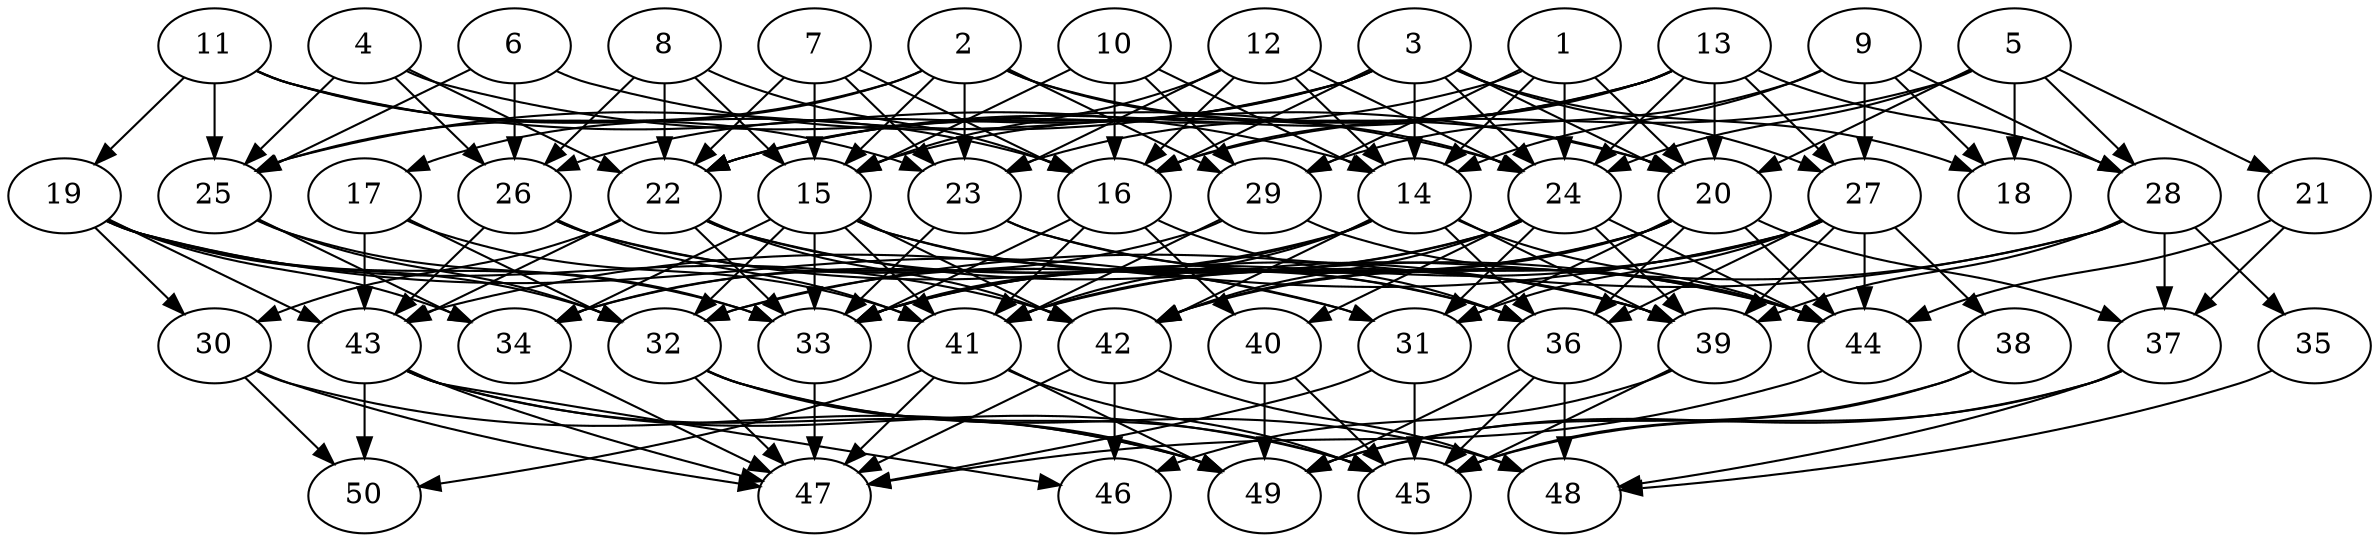 // DAG automatically generated by daggen at Thu Oct  3 14:07:57 2019
// ./daggen --dot -n 50 --ccr 0.3 --fat 0.7 --regular 0.9 --density 0.6 --mindata 5242880 --maxdata 52428800 
digraph G {
  1 [size="81486507", alpha="0.10", expect_size="24445952"] 
  1 -> 14 [size ="24445952"]
  1 -> 20 [size ="24445952"]
  1 -> 22 [size ="24445952"]
  1 -> 24 [size ="24445952"]
  1 -> 29 [size ="24445952"]
  2 [size="136587947", alpha="0.19", expect_size="40976384"] 
  2 -> 15 [size ="40976384"]
  2 -> 17 [size ="40976384"]
  2 -> 20 [size ="40976384"]
  2 -> 23 [size ="40976384"]
  2 -> 24 [size ="40976384"]
  2 -> 25 [size ="40976384"]
  2 -> 29 [size ="40976384"]
  3 [size="168601600", alpha="0.12", expect_size="50580480"] 
  3 -> 14 [size ="50580480"]
  3 -> 16 [size ="50580480"]
  3 -> 18 [size ="50580480"]
  3 -> 20 [size ="50580480"]
  3 -> 22 [size ="50580480"]
  3 -> 24 [size ="50580480"]
  3 -> 25 [size ="50580480"]
  3 -> 26 [size ="50580480"]
  3 -> 27 [size ="50580480"]
  4 [size="28258987", alpha="0.09", expect_size="8477696"] 
  4 -> 22 [size ="8477696"]
  4 -> 24 [size ="8477696"]
  4 -> 25 [size ="8477696"]
  4 -> 26 [size ="8477696"]
  5 [size="38922240", alpha="0.07", expect_size="11676672"] 
  5 -> 16 [size ="11676672"]
  5 -> 18 [size ="11676672"]
  5 -> 20 [size ="11676672"]
  5 -> 21 [size ="11676672"]
  5 -> 24 [size ="11676672"]
  5 -> 28 [size ="11676672"]
  6 [size="143875413", alpha="0.01", expect_size="43162624"] 
  6 -> 20 [size ="43162624"]
  6 -> 25 [size ="43162624"]
  6 -> 26 [size ="43162624"]
  7 [size="24627200", alpha="0.08", expect_size="7388160"] 
  7 -> 15 [size ="7388160"]
  7 -> 16 [size ="7388160"]
  7 -> 22 [size ="7388160"]
  7 -> 23 [size ="7388160"]
  8 [size="82503680", alpha="0.17", expect_size="24751104"] 
  8 -> 15 [size ="24751104"]
  8 -> 16 [size ="24751104"]
  8 -> 22 [size ="24751104"]
  8 -> 26 [size ="24751104"]
  9 [size="44151467", alpha="0.14", expect_size="13245440"] 
  9 -> 14 [size ="13245440"]
  9 -> 18 [size ="13245440"]
  9 -> 27 [size ="13245440"]
  9 -> 28 [size ="13245440"]
  9 -> 29 [size ="13245440"]
  10 [size="51773440", alpha="0.07", expect_size="15532032"] 
  10 -> 14 [size ="15532032"]
  10 -> 15 [size ="15532032"]
  10 -> 16 [size ="15532032"]
  10 -> 29 [size ="15532032"]
  11 [size="147698347", alpha="0.08", expect_size="44309504"] 
  11 -> 14 [size ="44309504"]
  11 -> 16 [size ="44309504"]
  11 -> 19 [size ="44309504"]
  11 -> 23 [size ="44309504"]
  11 -> 25 [size ="44309504"]
  12 [size="66116267", alpha="0.15", expect_size="19834880"] 
  12 -> 14 [size ="19834880"]
  12 -> 15 [size ="19834880"]
  12 -> 16 [size ="19834880"]
  12 -> 23 [size ="19834880"]
  12 -> 24 [size ="19834880"]
  13 [size="58108587", alpha="0.14", expect_size="17432576"] 
  13 -> 15 [size ="17432576"]
  13 -> 16 [size ="17432576"]
  13 -> 20 [size ="17432576"]
  13 -> 22 [size ="17432576"]
  13 -> 23 [size ="17432576"]
  13 -> 24 [size ="17432576"]
  13 -> 27 [size ="17432576"]
  13 -> 28 [size ="17432576"]
  14 [size="154644480", alpha="0.07", expect_size="46393344"] 
  14 -> 33 [size ="46393344"]
  14 -> 34 [size ="46393344"]
  14 -> 36 [size ="46393344"]
  14 -> 39 [size ="46393344"]
  14 -> 41 [size ="46393344"]
  14 -> 42 [size ="46393344"]
  14 -> 44 [size ="46393344"]
  15 [size="66310827", alpha="0.10", expect_size="19893248"] 
  15 -> 32 [size ="19893248"]
  15 -> 33 [size ="19893248"]
  15 -> 34 [size ="19893248"]
  15 -> 36 [size ="19893248"]
  15 -> 39 [size ="19893248"]
  15 -> 41 [size ="19893248"]
  15 -> 42 [size ="19893248"]
  16 [size="118995627", alpha="0.14", expect_size="35698688"] 
  16 -> 33 [size ="35698688"]
  16 -> 36 [size ="35698688"]
  16 -> 40 [size ="35698688"]
  16 -> 41 [size ="35698688"]
  17 [size="126416213", alpha="0.08", expect_size="37924864"] 
  17 -> 32 [size ="37924864"]
  17 -> 41 [size ="37924864"]
  17 -> 43 [size ="37924864"]
  18 [size="33996800", alpha="0.01", expect_size="10199040"] 
  19 [size="168202240", alpha="0.08", expect_size="50460672"] 
  19 -> 30 [size ="50460672"]
  19 -> 31 [size ="50460672"]
  19 -> 32 [size ="50460672"]
  19 -> 33 [size ="50460672"]
  19 -> 34 [size ="50460672"]
  19 -> 42 [size ="50460672"]
  19 -> 43 [size ="50460672"]
  20 [size="118910293", alpha="0.13", expect_size="35673088"] 
  20 -> 31 [size ="35673088"]
  20 -> 33 [size ="35673088"]
  20 -> 36 [size ="35673088"]
  20 -> 37 [size ="35673088"]
  20 -> 41 [size ="35673088"]
  20 -> 42 [size ="35673088"]
  20 -> 44 [size ="35673088"]
  21 [size="20097707", alpha="0.06", expect_size="6029312"] 
  21 -> 37 [size ="6029312"]
  21 -> 44 [size ="6029312"]
  22 [size="79540907", alpha="0.14", expect_size="23862272"] 
  22 -> 30 [size ="23862272"]
  22 -> 33 [size ="23862272"]
  22 -> 36 [size ="23862272"]
  22 -> 42 [size ="23862272"]
  22 -> 43 [size ="23862272"]
  22 -> 44 [size ="23862272"]
  23 [size="44086613", alpha="0.01", expect_size="13225984"] 
  23 -> 33 [size ="13225984"]
  23 -> 39 [size ="13225984"]
  23 -> 44 [size ="13225984"]
  24 [size="150633813", alpha="0.09", expect_size="45190144"] 
  24 -> 31 [size ="45190144"]
  24 -> 32 [size ="45190144"]
  24 -> 33 [size ="45190144"]
  24 -> 39 [size ="45190144"]
  24 -> 40 [size ="45190144"]
  24 -> 42 [size ="45190144"]
  24 -> 44 [size ="45190144"]
  25 [size="45134507", alpha="0.01", expect_size="13540352"] 
  25 -> 32 [size ="13540352"]
  25 -> 33 [size ="13540352"]
  25 -> 34 [size ="13540352"]
  26 [size="123958613", alpha="0.08", expect_size="37187584"] 
  26 -> 31 [size ="37187584"]
  26 -> 39 [size ="37187584"]
  26 -> 41 [size ="37187584"]
  26 -> 43 [size ="37187584"]
  27 [size="75973973", alpha="0.16", expect_size="22792192"] 
  27 -> 31 [size ="22792192"]
  27 -> 33 [size ="22792192"]
  27 -> 36 [size ="22792192"]
  27 -> 38 [size ="22792192"]
  27 -> 39 [size ="22792192"]
  27 -> 42 [size ="22792192"]
  27 -> 43 [size ="22792192"]
  27 -> 44 [size ="22792192"]
  28 [size="136942933", alpha="0.13", expect_size="41082880"] 
  28 -> 32 [size ="41082880"]
  28 -> 35 [size ="41082880"]
  28 -> 37 [size ="41082880"]
  28 -> 39 [size ="41082880"]
  28 -> 41 [size ="41082880"]
  29 [size="143308800", alpha="0.13", expect_size="42992640"] 
  29 -> 34 [size ="42992640"]
  29 -> 41 [size ="42992640"]
  29 -> 44 [size ="42992640"]
  30 [size="50432000", alpha="0.17", expect_size="15129600"] 
  30 -> 47 [size ="15129600"]
  30 -> 49 [size ="15129600"]
  30 -> 50 [size ="15129600"]
  31 [size="151579307", alpha="0.18", expect_size="45473792"] 
  31 -> 45 [size ="45473792"]
  31 -> 47 [size ="45473792"]
  32 [size="38905173", alpha="0.05", expect_size="11671552"] 
  32 -> 45 [size ="11671552"]
  32 -> 47 [size ="11671552"]
  32 -> 48 [size ="11671552"]
  32 -> 49 [size ="11671552"]
  33 [size="146097493", alpha="0.17", expect_size="43829248"] 
  33 -> 47 [size ="43829248"]
  34 [size="152422400", alpha="0.07", expect_size="45726720"] 
  34 -> 47 [size ="45726720"]
  35 [size="68666027", alpha="0.02", expect_size="20599808"] 
  35 -> 48 [size ="20599808"]
  36 [size="73560747", alpha="0.11", expect_size="22068224"] 
  36 -> 45 [size ="22068224"]
  36 -> 48 [size ="22068224"]
  36 -> 49 [size ="22068224"]
  37 [size="136219307", alpha="0.14", expect_size="40865792"] 
  37 -> 45 [size ="40865792"]
  37 -> 48 [size ="40865792"]
  37 -> 49 [size ="40865792"]
  38 [size="106509653", alpha="0.19", expect_size="31952896"] 
  38 -> 45 [size ="31952896"]
  38 -> 49 [size ="31952896"]
  39 [size="49462613", alpha="0.02", expect_size="14838784"] 
  39 -> 45 [size ="14838784"]
  39 -> 46 [size ="14838784"]
  40 [size="149036373", alpha="0.19", expect_size="44710912"] 
  40 -> 45 [size ="44710912"]
  40 -> 49 [size ="44710912"]
  41 [size="124962133", alpha="0.16", expect_size="37488640"] 
  41 -> 45 [size ="37488640"]
  41 -> 47 [size ="37488640"]
  41 -> 49 [size ="37488640"]
  41 -> 50 [size ="37488640"]
  42 [size="107465387", alpha="0.01", expect_size="32239616"] 
  42 -> 46 [size ="32239616"]
  42 -> 47 [size ="32239616"]
  42 -> 48 [size ="32239616"]
  43 [size="145179307", alpha="0.10", expect_size="43553792"] 
  43 -> 45 [size ="43553792"]
  43 -> 46 [size ="43553792"]
  43 -> 47 [size ="43553792"]
  43 -> 49 [size ="43553792"]
  43 -> 50 [size ="43553792"]
  44 [size="121460053", alpha="0.15", expect_size="36438016"] 
  44 -> 47 [size ="36438016"]
  45 [size="173472427", alpha="0.04", expect_size="52041728"] 
  46 [size="35481600", alpha="0.06", expect_size="10644480"] 
  47 [size="123583147", alpha="0.16", expect_size="37074944"] 
  48 [size="74854400", alpha="0.01", expect_size="22456320"] 
  49 [size="63109120", alpha="0.02", expect_size="18932736"] 
  50 [size="81786880", alpha="0.07", expect_size="24536064"] 
}
